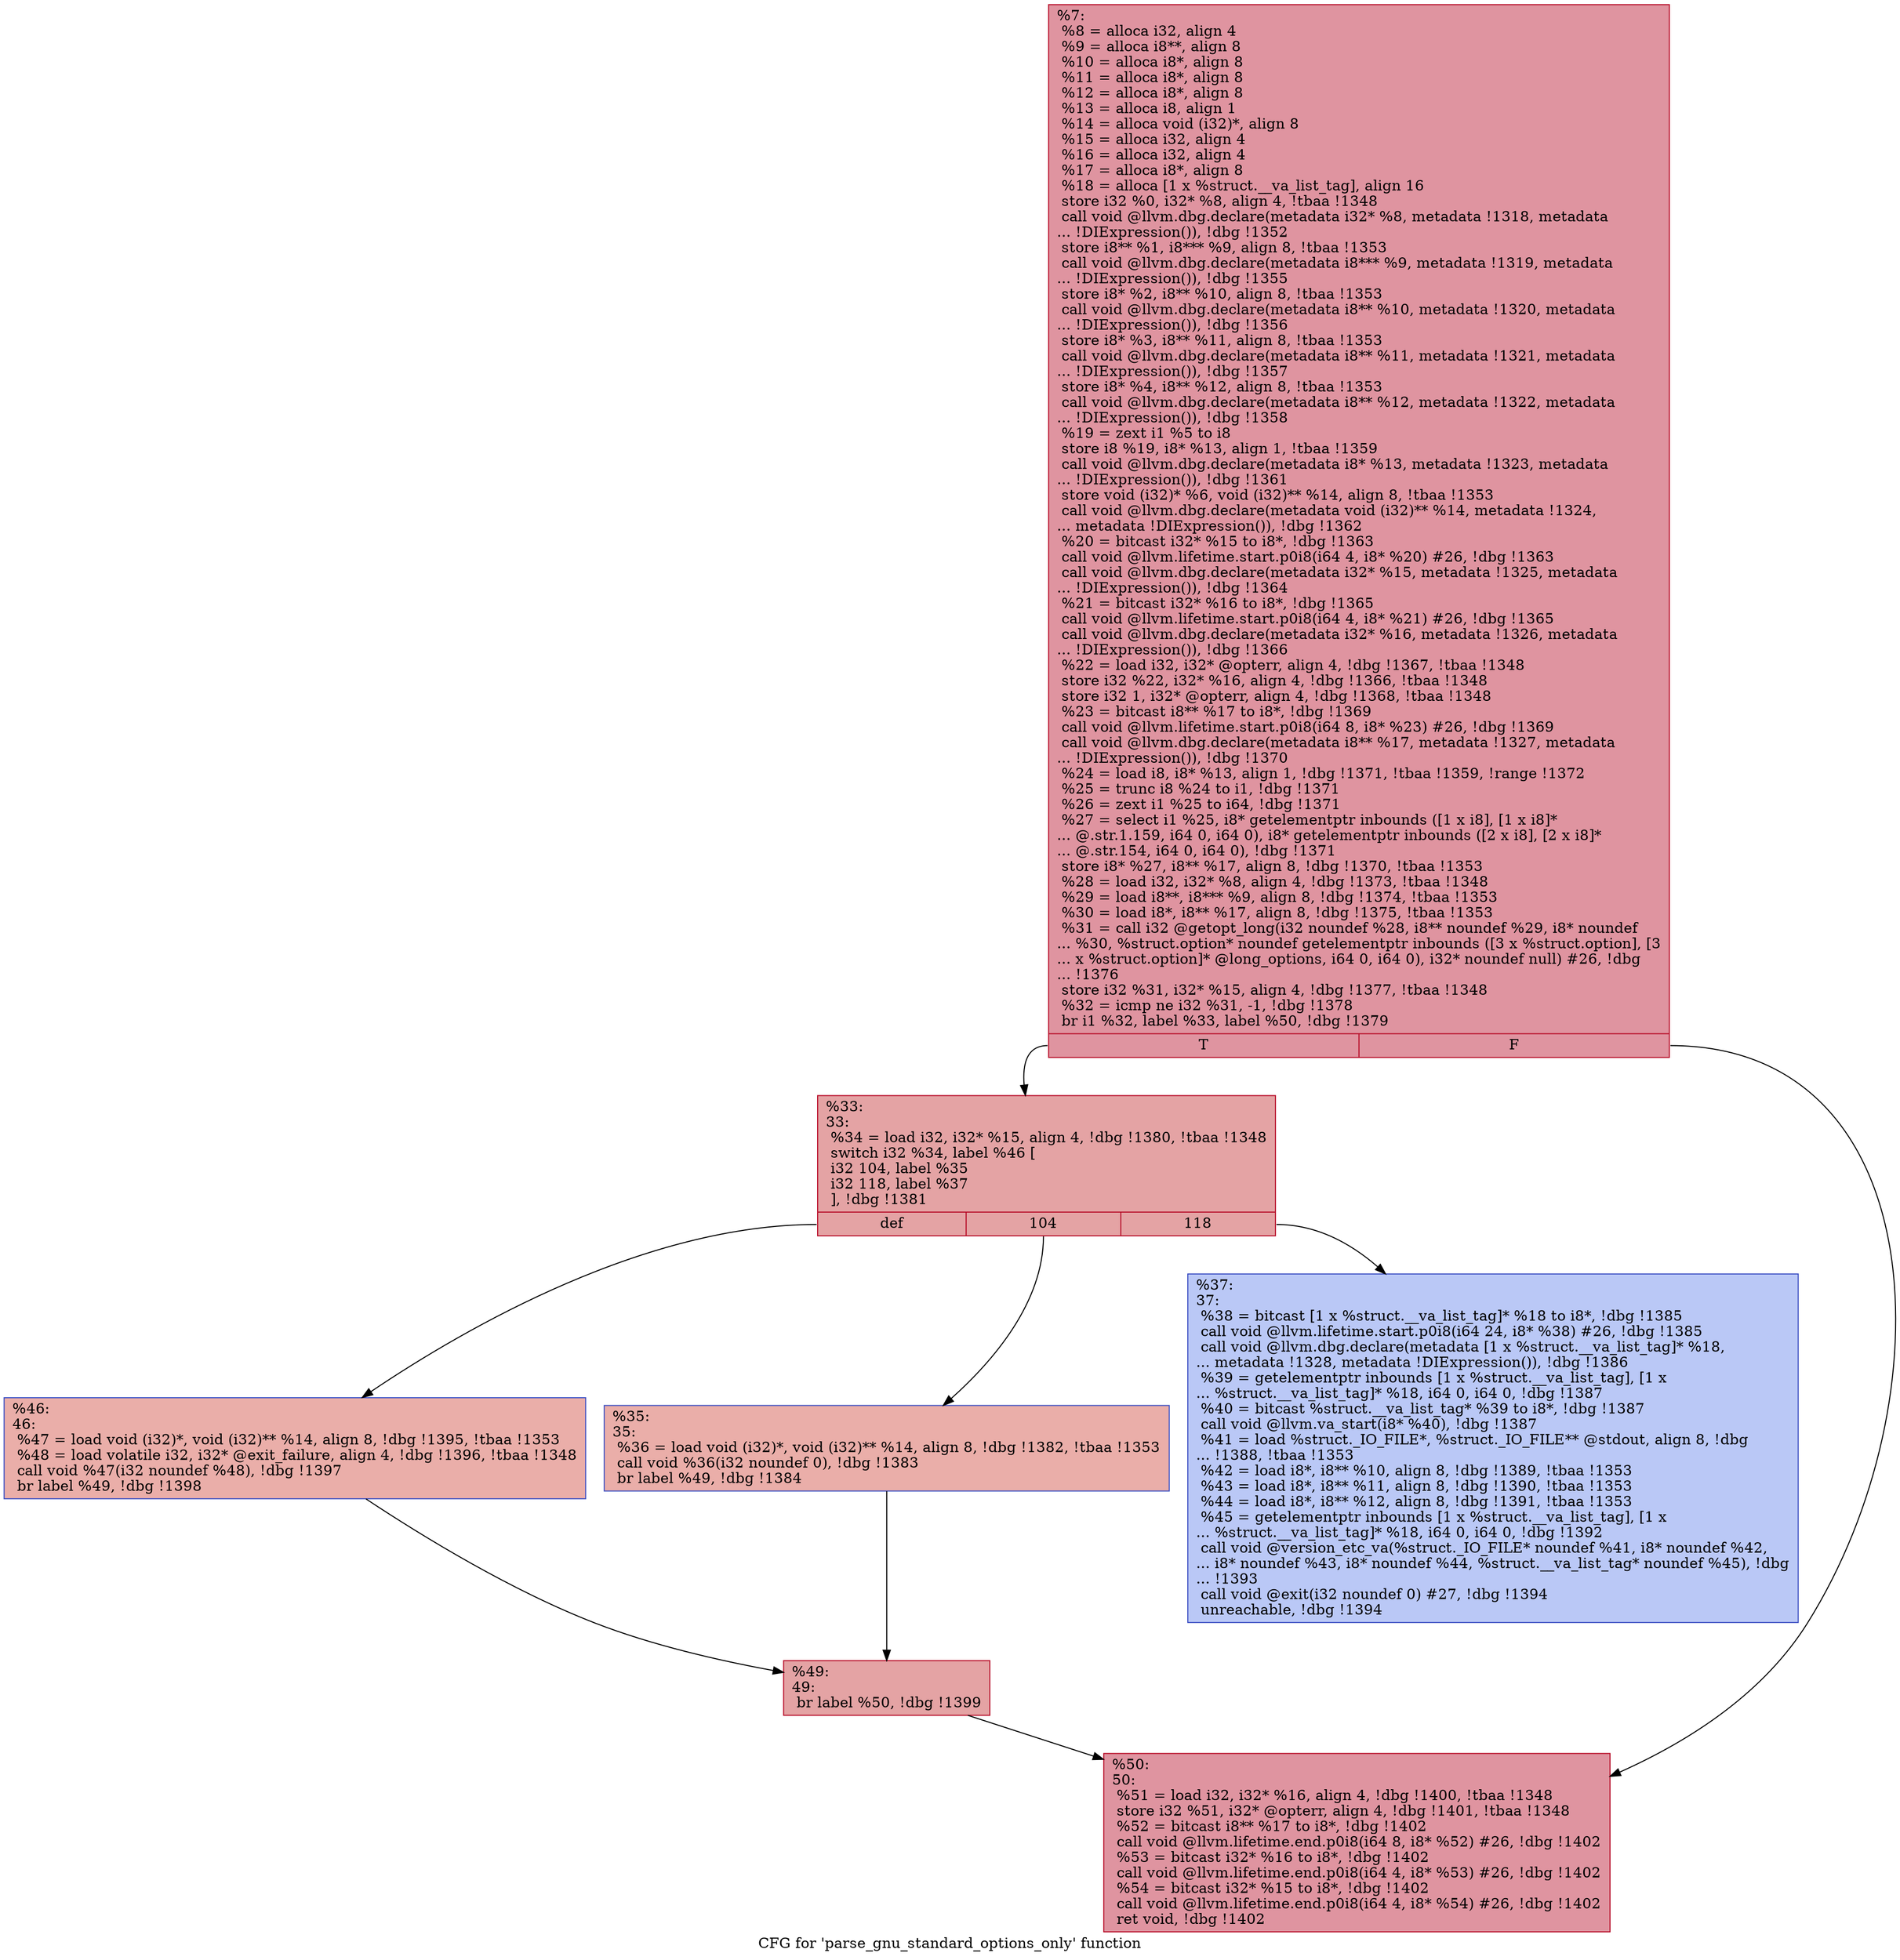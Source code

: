 digraph "CFG for 'parse_gnu_standard_options_only' function" {
	label="CFG for 'parse_gnu_standard_options_only' function";

	Node0x106c920 [shape=record,color="#b70d28ff", style=filled, fillcolor="#b70d2870",label="{%7:\l  %8 = alloca i32, align 4\l  %9 = alloca i8**, align 8\l  %10 = alloca i8*, align 8\l  %11 = alloca i8*, align 8\l  %12 = alloca i8*, align 8\l  %13 = alloca i8, align 1\l  %14 = alloca void (i32)*, align 8\l  %15 = alloca i32, align 4\l  %16 = alloca i32, align 4\l  %17 = alloca i8*, align 8\l  %18 = alloca [1 x %struct.__va_list_tag], align 16\l  store i32 %0, i32* %8, align 4, !tbaa !1348\l  call void @llvm.dbg.declare(metadata i32* %8, metadata !1318, metadata\l... !DIExpression()), !dbg !1352\l  store i8** %1, i8*** %9, align 8, !tbaa !1353\l  call void @llvm.dbg.declare(metadata i8*** %9, metadata !1319, metadata\l... !DIExpression()), !dbg !1355\l  store i8* %2, i8** %10, align 8, !tbaa !1353\l  call void @llvm.dbg.declare(metadata i8** %10, metadata !1320, metadata\l... !DIExpression()), !dbg !1356\l  store i8* %3, i8** %11, align 8, !tbaa !1353\l  call void @llvm.dbg.declare(metadata i8** %11, metadata !1321, metadata\l... !DIExpression()), !dbg !1357\l  store i8* %4, i8** %12, align 8, !tbaa !1353\l  call void @llvm.dbg.declare(metadata i8** %12, metadata !1322, metadata\l... !DIExpression()), !dbg !1358\l  %19 = zext i1 %5 to i8\l  store i8 %19, i8* %13, align 1, !tbaa !1359\l  call void @llvm.dbg.declare(metadata i8* %13, metadata !1323, metadata\l... !DIExpression()), !dbg !1361\l  store void (i32)* %6, void (i32)** %14, align 8, !tbaa !1353\l  call void @llvm.dbg.declare(metadata void (i32)** %14, metadata !1324,\l... metadata !DIExpression()), !dbg !1362\l  %20 = bitcast i32* %15 to i8*, !dbg !1363\l  call void @llvm.lifetime.start.p0i8(i64 4, i8* %20) #26, !dbg !1363\l  call void @llvm.dbg.declare(metadata i32* %15, metadata !1325, metadata\l... !DIExpression()), !dbg !1364\l  %21 = bitcast i32* %16 to i8*, !dbg !1365\l  call void @llvm.lifetime.start.p0i8(i64 4, i8* %21) #26, !dbg !1365\l  call void @llvm.dbg.declare(metadata i32* %16, metadata !1326, metadata\l... !DIExpression()), !dbg !1366\l  %22 = load i32, i32* @opterr, align 4, !dbg !1367, !tbaa !1348\l  store i32 %22, i32* %16, align 4, !dbg !1366, !tbaa !1348\l  store i32 1, i32* @opterr, align 4, !dbg !1368, !tbaa !1348\l  %23 = bitcast i8** %17 to i8*, !dbg !1369\l  call void @llvm.lifetime.start.p0i8(i64 8, i8* %23) #26, !dbg !1369\l  call void @llvm.dbg.declare(metadata i8** %17, metadata !1327, metadata\l... !DIExpression()), !dbg !1370\l  %24 = load i8, i8* %13, align 1, !dbg !1371, !tbaa !1359, !range !1372\l  %25 = trunc i8 %24 to i1, !dbg !1371\l  %26 = zext i1 %25 to i64, !dbg !1371\l  %27 = select i1 %25, i8* getelementptr inbounds ([1 x i8], [1 x i8]*\l... @.str.1.159, i64 0, i64 0), i8* getelementptr inbounds ([2 x i8], [2 x i8]*\l... @.str.154, i64 0, i64 0), !dbg !1371\l  store i8* %27, i8** %17, align 8, !dbg !1370, !tbaa !1353\l  %28 = load i32, i32* %8, align 4, !dbg !1373, !tbaa !1348\l  %29 = load i8**, i8*** %9, align 8, !dbg !1374, !tbaa !1353\l  %30 = load i8*, i8** %17, align 8, !dbg !1375, !tbaa !1353\l  %31 = call i32 @getopt_long(i32 noundef %28, i8** noundef %29, i8* noundef\l... %30, %struct.option* noundef getelementptr inbounds ([3 x %struct.option], [3\l... x %struct.option]* @long_options, i64 0, i64 0), i32* noundef null) #26, !dbg\l... !1376\l  store i32 %31, i32* %15, align 4, !dbg !1377, !tbaa !1348\l  %32 = icmp ne i32 %31, -1, !dbg !1378\l  br i1 %32, label %33, label %50, !dbg !1379\l|{<s0>T|<s1>F}}"];
	Node0x106c920:s0 -> Node0x1071130;
	Node0x106c920:s1 -> Node0x1071300;
	Node0x1071130 [shape=record,color="#b70d28ff", style=filled, fillcolor="#c32e3170",label="{%33:\l33:                                               \l  %34 = load i32, i32* %15, align 4, !dbg !1380, !tbaa !1348\l  switch i32 %34, label %46 [\l    i32 104, label %35\l    i32 118, label %37\l  ], !dbg !1381\l|{<s0>def|<s1>104|<s2>118}}"];
	Node0x1071130:s0 -> Node0x1071260;
	Node0x1071130:s1 -> Node0x10711c0;
	Node0x1071130:s2 -> Node0x1071210;
	Node0x10711c0 [shape=record,color="#3d50c3ff", style=filled, fillcolor="#d0473d70",label="{%35:\l35:                                               \l  %36 = load void (i32)*, void (i32)** %14, align 8, !dbg !1382, !tbaa !1353\l  call void %36(i32 noundef 0), !dbg !1383\l  br label %49, !dbg !1384\l}"];
	Node0x10711c0 -> Node0x10712b0;
	Node0x1071210 [shape=record,color="#3d50c3ff", style=filled, fillcolor="#6282ea70",label="{%37:\l37:                                               \l  %38 = bitcast [1 x %struct.__va_list_tag]* %18 to i8*, !dbg !1385\l  call void @llvm.lifetime.start.p0i8(i64 24, i8* %38) #26, !dbg !1385\l  call void @llvm.dbg.declare(metadata [1 x %struct.__va_list_tag]* %18,\l... metadata !1328, metadata !DIExpression()), !dbg !1386\l  %39 = getelementptr inbounds [1 x %struct.__va_list_tag], [1 x\l... %struct.__va_list_tag]* %18, i64 0, i64 0, !dbg !1387\l  %40 = bitcast %struct.__va_list_tag* %39 to i8*, !dbg !1387\l  call void @llvm.va_start(i8* %40), !dbg !1387\l  %41 = load %struct._IO_FILE*, %struct._IO_FILE** @stdout, align 8, !dbg\l... !1388, !tbaa !1353\l  %42 = load i8*, i8** %10, align 8, !dbg !1389, !tbaa !1353\l  %43 = load i8*, i8** %11, align 8, !dbg !1390, !tbaa !1353\l  %44 = load i8*, i8** %12, align 8, !dbg !1391, !tbaa !1353\l  %45 = getelementptr inbounds [1 x %struct.__va_list_tag], [1 x\l... %struct.__va_list_tag]* %18, i64 0, i64 0, !dbg !1392\l  call void @version_etc_va(%struct._IO_FILE* noundef %41, i8* noundef %42,\l... i8* noundef %43, i8* noundef %44, %struct.__va_list_tag* noundef %45), !dbg\l... !1393\l  call void @exit(i32 noundef 0) #27, !dbg !1394\l  unreachable, !dbg !1394\l}"];
	Node0x1071260 [shape=record,color="#3d50c3ff", style=filled, fillcolor="#d0473d70",label="{%46:\l46:                                               \l  %47 = load void (i32)*, void (i32)** %14, align 8, !dbg !1395, !tbaa !1353\l  %48 = load volatile i32, i32* @exit_failure, align 4, !dbg !1396, !tbaa !1348\l  call void %47(i32 noundef %48), !dbg !1397\l  br label %49, !dbg !1398\l}"];
	Node0x1071260 -> Node0x10712b0;
	Node0x10712b0 [shape=record,color="#b70d28ff", style=filled, fillcolor="#c32e3170",label="{%49:\l49:                                               \l  br label %50, !dbg !1399\l}"];
	Node0x10712b0 -> Node0x1071300;
	Node0x1071300 [shape=record,color="#b70d28ff", style=filled, fillcolor="#b70d2870",label="{%50:\l50:                                               \l  %51 = load i32, i32* %16, align 4, !dbg !1400, !tbaa !1348\l  store i32 %51, i32* @opterr, align 4, !dbg !1401, !tbaa !1348\l  %52 = bitcast i8** %17 to i8*, !dbg !1402\l  call void @llvm.lifetime.end.p0i8(i64 8, i8* %52) #26, !dbg !1402\l  %53 = bitcast i32* %16 to i8*, !dbg !1402\l  call void @llvm.lifetime.end.p0i8(i64 4, i8* %53) #26, !dbg !1402\l  %54 = bitcast i32* %15 to i8*, !dbg !1402\l  call void @llvm.lifetime.end.p0i8(i64 4, i8* %54) #26, !dbg !1402\l  ret void, !dbg !1402\l}"];
}
